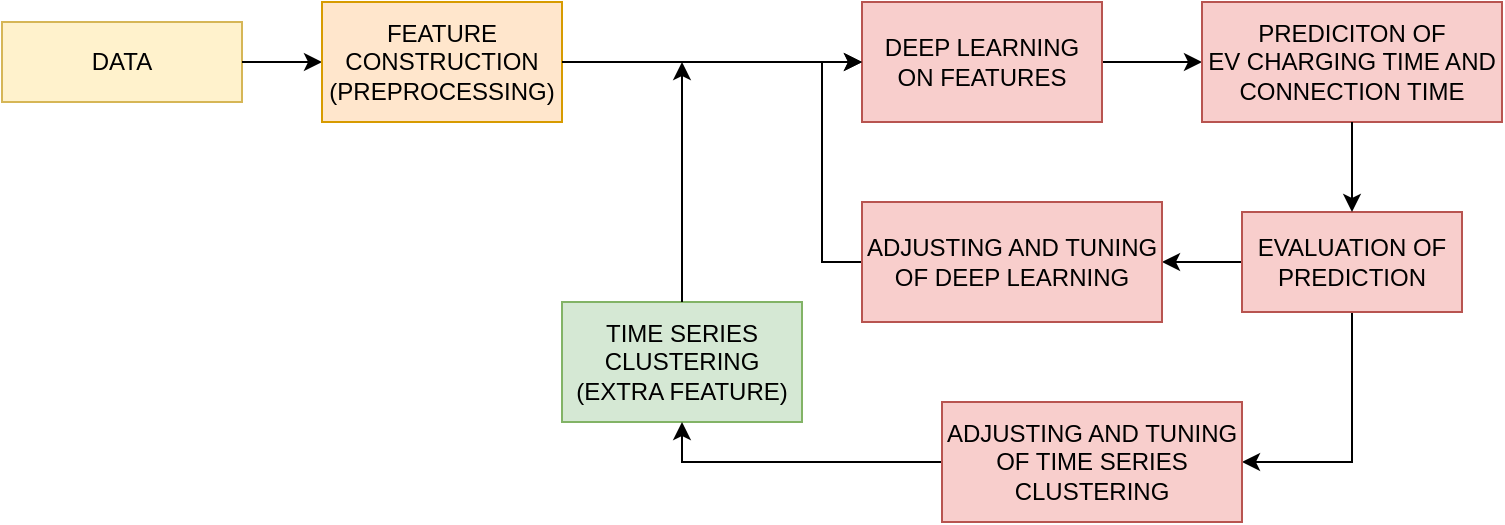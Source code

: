 <mxfile version="24.2.2" type="device">
  <diagram name="Page-1" id="R9gqyCYi_6Jooy0xNKiw">
    <mxGraphModel dx="1050" dy="530" grid="1" gridSize="10" guides="1" tooltips="1" connect="1" arrows="1" fold="1" page="1" pageScale="1" pageWidth="1169" pageHeight="827" math="0" shadow="0">
      <root>
        <mxCell id="0" />
        <mxCell id="1" parent="0" />
        <mxCell id="V3FxSEqUrf2UmMYspg-W-1" value="DATA" style="rounded=0;whiteSpace=wrap;html=1;fillColor=#fff2cc;strokeColor=#d6b656;" vertex="1" parent="1">
          <mxGeometry x="120" y="200" width="120" height="40" as="geometry" />
        </mxCell>
        <mxCell id="V3FxSEqUrf2UmMYspg-W-2" value="" style="endArrow=classic;html=1;rounded=0;exitX=1;exitY=0.5;exitDx=0;exitDy=0;" edge="1" parent="1" source="V3FxSEqUrf2UmMYspg-W-1" target="V3FxSEqUrf2UmMYspg-W-3">
          <mxGeometry width="50" height="50" relative="1" as="geometry">
            <mxPoint x="510" y="300" as="sourcePoint" />
            <mxPoint x="320" y="220" as="targetPoint" />
          </mxGeometry>
        </mxCell>
        <mxCell id="V3FxSEqUrf2UmMYspg-W-3" value="FEATURE CONSTRUCTION (PREPROCESSING)" style="rounded=0;whiteSpace=wrap;html=1;fillColor=#ffe6cc;strokeColor=#d79b00;" vertex="1" parent="1">
          <mxGeometry x="280" y="190" width="120" height="60" as="geometry" />
        </mxCell>
        <mxCell id="V3FxSEqUrf2UmMYspg-W-18" value="" style="edgeStyle=orthogonalEdgeStyle;rounded=0;orthogonalLoop=1;jettySize=auto;html=1;" edge="1" parent="1" source="V3FxSEqUrf2UmMYspg-W-4" target="V3FxSEqUrf2UmMYspg-W-12">
          <mxGeometry relative="1" as="geometry" />
        </mxCell>
        <mxCell id="V3FxSEqUrf2UmMYspg-W-4" value="DEEP LEARNING ON FEATURES" style="rounded=0;whiteSpace=wrap;html=1;fillColor=#f8cecc;strokeColor=#b85450;" vertex="1" parent="1">
          <mxGeometry x="550" y="190" width="120" height="60" as="geometry" />
        </mxCell>
        <mxCell id="V3FxSEqUrf2UmMYspg-W-7" value="TIME SERIES CLUSTERING (EXTRA FEATURE)" style="rounded=0;whiteSpace=wrap;html=1;fillColor=#d5e8d4;strokeColor=#82b366;" vertex="1" parent="1">
          <mxGeometry x="400" y="340" width="120" height="60" as="geometry" />
        </mxCell>
        <mxCell id="V3FxSEqUrf2UmMYspg-W-8" value="" style="endArrow=classic;html=1;rounded=0;exitX=0.5;exitY=0;exitDx=0;exitDy=0;" edge="1" parent="1" source="V3FxSEqUrf2UmMYspg-W-7">
          <mxGeometry width="50" height="50" relative="1" as="geometry">
            <mxPoint x="510" y="300" as="sourcePoint" />
            <mxPoint x="460" y="220" as="targetPoint" />
          </mxGeometry>
        </mxCell>
        <mxCell id="V3FxSEqUrf2UmMYspg-W-9" value="" style="endArrow=classic;html=1;rounded=0;exitX=1;exitY=0.5;exitDx=0;exitDy=0;entryX=0;entryY=0.5;entryDx=0;entryDy=0;" edge="1" parent="1" source="V3FxSEqUrf2UmMYspg-W-3" target="V3FxSEqUrf2UmMYspg-W-4">
          <mxGeometry width="50" height="50" relative="1" as="geometry">
            <mxPoint x="510" y="300" as="sourcePoint" />
            <mxPoint x="560" y="250" as="targetPoint" />
          </mxGeometry>
        </mxCell>
        <mxCell id="V3FxSEqUrf2UmMYspg-W-12" value="PREDICITON OF&lt;div&gt;EV CHARGING TIME AND CONNECTION TIME&lt;/div&gt;" style="rounded=0;whiteSpace=wrap;html=1;fillColor=#f8cecc;strokeColor=#b85450;" vertex="1" parent="1">
          <mxGeometry x="720" y="190" width="150" height="60" as="geometry" />
        </mxCell>
        <mxCell id="V3FxSEqUrf2UmMYspg-W-21" style="edgeStyle=orthogonalEdgeStyle;rounded=0;orthogonalLoop=1;jettySize=auto;html=1;exitX=0;exitY=0.5;exitDx=0;exitDy=0;entryX=1;entryY=0.5;entryDx=0;entryDy=0;" edge="1" parent="1" source="V3FxSEqUrf2UmMYspg-W-13" target="V3FxSEqUrf2UmMYspg-W-19">
          <mxGeometry relative="1" as="geometry" />
        </mxCell>
        <mxCell id="V3FxSEqUrf2UmMYspg-W-22" style="edgeStyle=orthogonalEdgeStyle;rounded=0;orthogonalLoop=1;jettySize=auto;html=1;entryX=1;entryY=0.5;entryDx=0;entryDy=0;" edge="1" parent="1" source="V3FxSEqUrf2UmMYspg-W-13" target="V3FxSEqUrf2UmMYspg-W-17">
          <mxGeometry relative="1" as="geometry">
            <mxPoint x="780" y="450" as="targetPoint" />
          </mxGeometry>
        </mxCell>
        <mxCell id="V3FxSEqUrf2UmMYspg-W-13" value="EVALUATION OF PREDICTION" style="rounded=0;whiteSpace=wrap;html=1;fillColor=#f8cecc;strokeColor=#b85450;" vertex="1" parent="1">
          <mxGeometry x="740" y="295" width="110" height="50" as="geometry" />
        </mxCell>
        <mxCell id="V3FxSEqUrf2UmMYspg-W-16" value="" style="endArrow=classic;html=1;rounded=0;exitX=0.5;exitY=1;exitDx=0;exitDy=0;entryX=0.5;entryY=0;entryDx=0;entryDy=0;" edge="1" parent="1" source="V3FxSEqUrf2UmMYspg-W-12" target="V3FxSEqUrf2UmMYspg-W-13">
          <mxGeometry width="50" height="50" relative="1" as="geometry">
            <mxPoint x="510" y="300" as="sourcePoint" />
            <mxPoint x="560" y="250" as="targetPoint" />
          </mxGeometry>
        </mxCell>
        <mxCell id="V3FxSEqUrf2UmMYspg-W-23" style="edgeStyle=orthogonalEdgeStyle;rounded=0;orthogonalLoop=1;jettySize=auto;html=1;entryX=0.5;entryY=1;entryDx=0;entryDy=0;" edge="1" parent="1" source="V3FxSEqUrf2UmMYspg-W-17" target="V3FxSEqUrf2UmMYspg-W-7">
          <mxGeometry relative="1" as="geometry" />
        </mxCell>
        <mxCell id="V3FxSEqUrf2UmMYspg-W-17" value="ADJUSTING AND TUNING OF TIME SERIES CLUSTERING" style="rounded=0;whiteSpace=wrap;html=1;fillColor=#f8cecc;strokeColor=#b85450;" vertex="1" parent="1">
          <mxGeometry x="590" y="390" width="150" height="60" as="geometry" />
        </mxCell>
        <mxCell id="V3FxSEqUrf2UmMYspg-W-20" style="edgeStyle=orthogonalEdgeStyle;rounded=0;orthogonalLoop=1;jettySize=auto;html=1;exitX=0;exitY=0.5;exitDx=0;exitDy=0;entryX=0;entryY=0.5;entryDx=0;entryDy=0;" edge="1" parent="1" source="V3FxSEqUrf2UmMYspg-W-19" target="V3FxSEqUrf2UmMYspg-W-4">
          <mxGeometry relative="1" as="geometry" />
        </mxCell>
        <mxCell id="V3FxSEqUrf2UmMYspg-W-19" value="ADJUSTING AND TUNING OF DEEP LEARNING" style="rounded=0;whiteSpace=wrap;html=1;fillColor=#f8cecc;strokeColor=#b85450;" vertex="1" parent="1">
          <mxGeometry x="550" y="290" width="150" height="60" as="geometry" />
        </mxCell>
      </root>
    </mxGraphModel>
  </diagram>
</mxfile>
